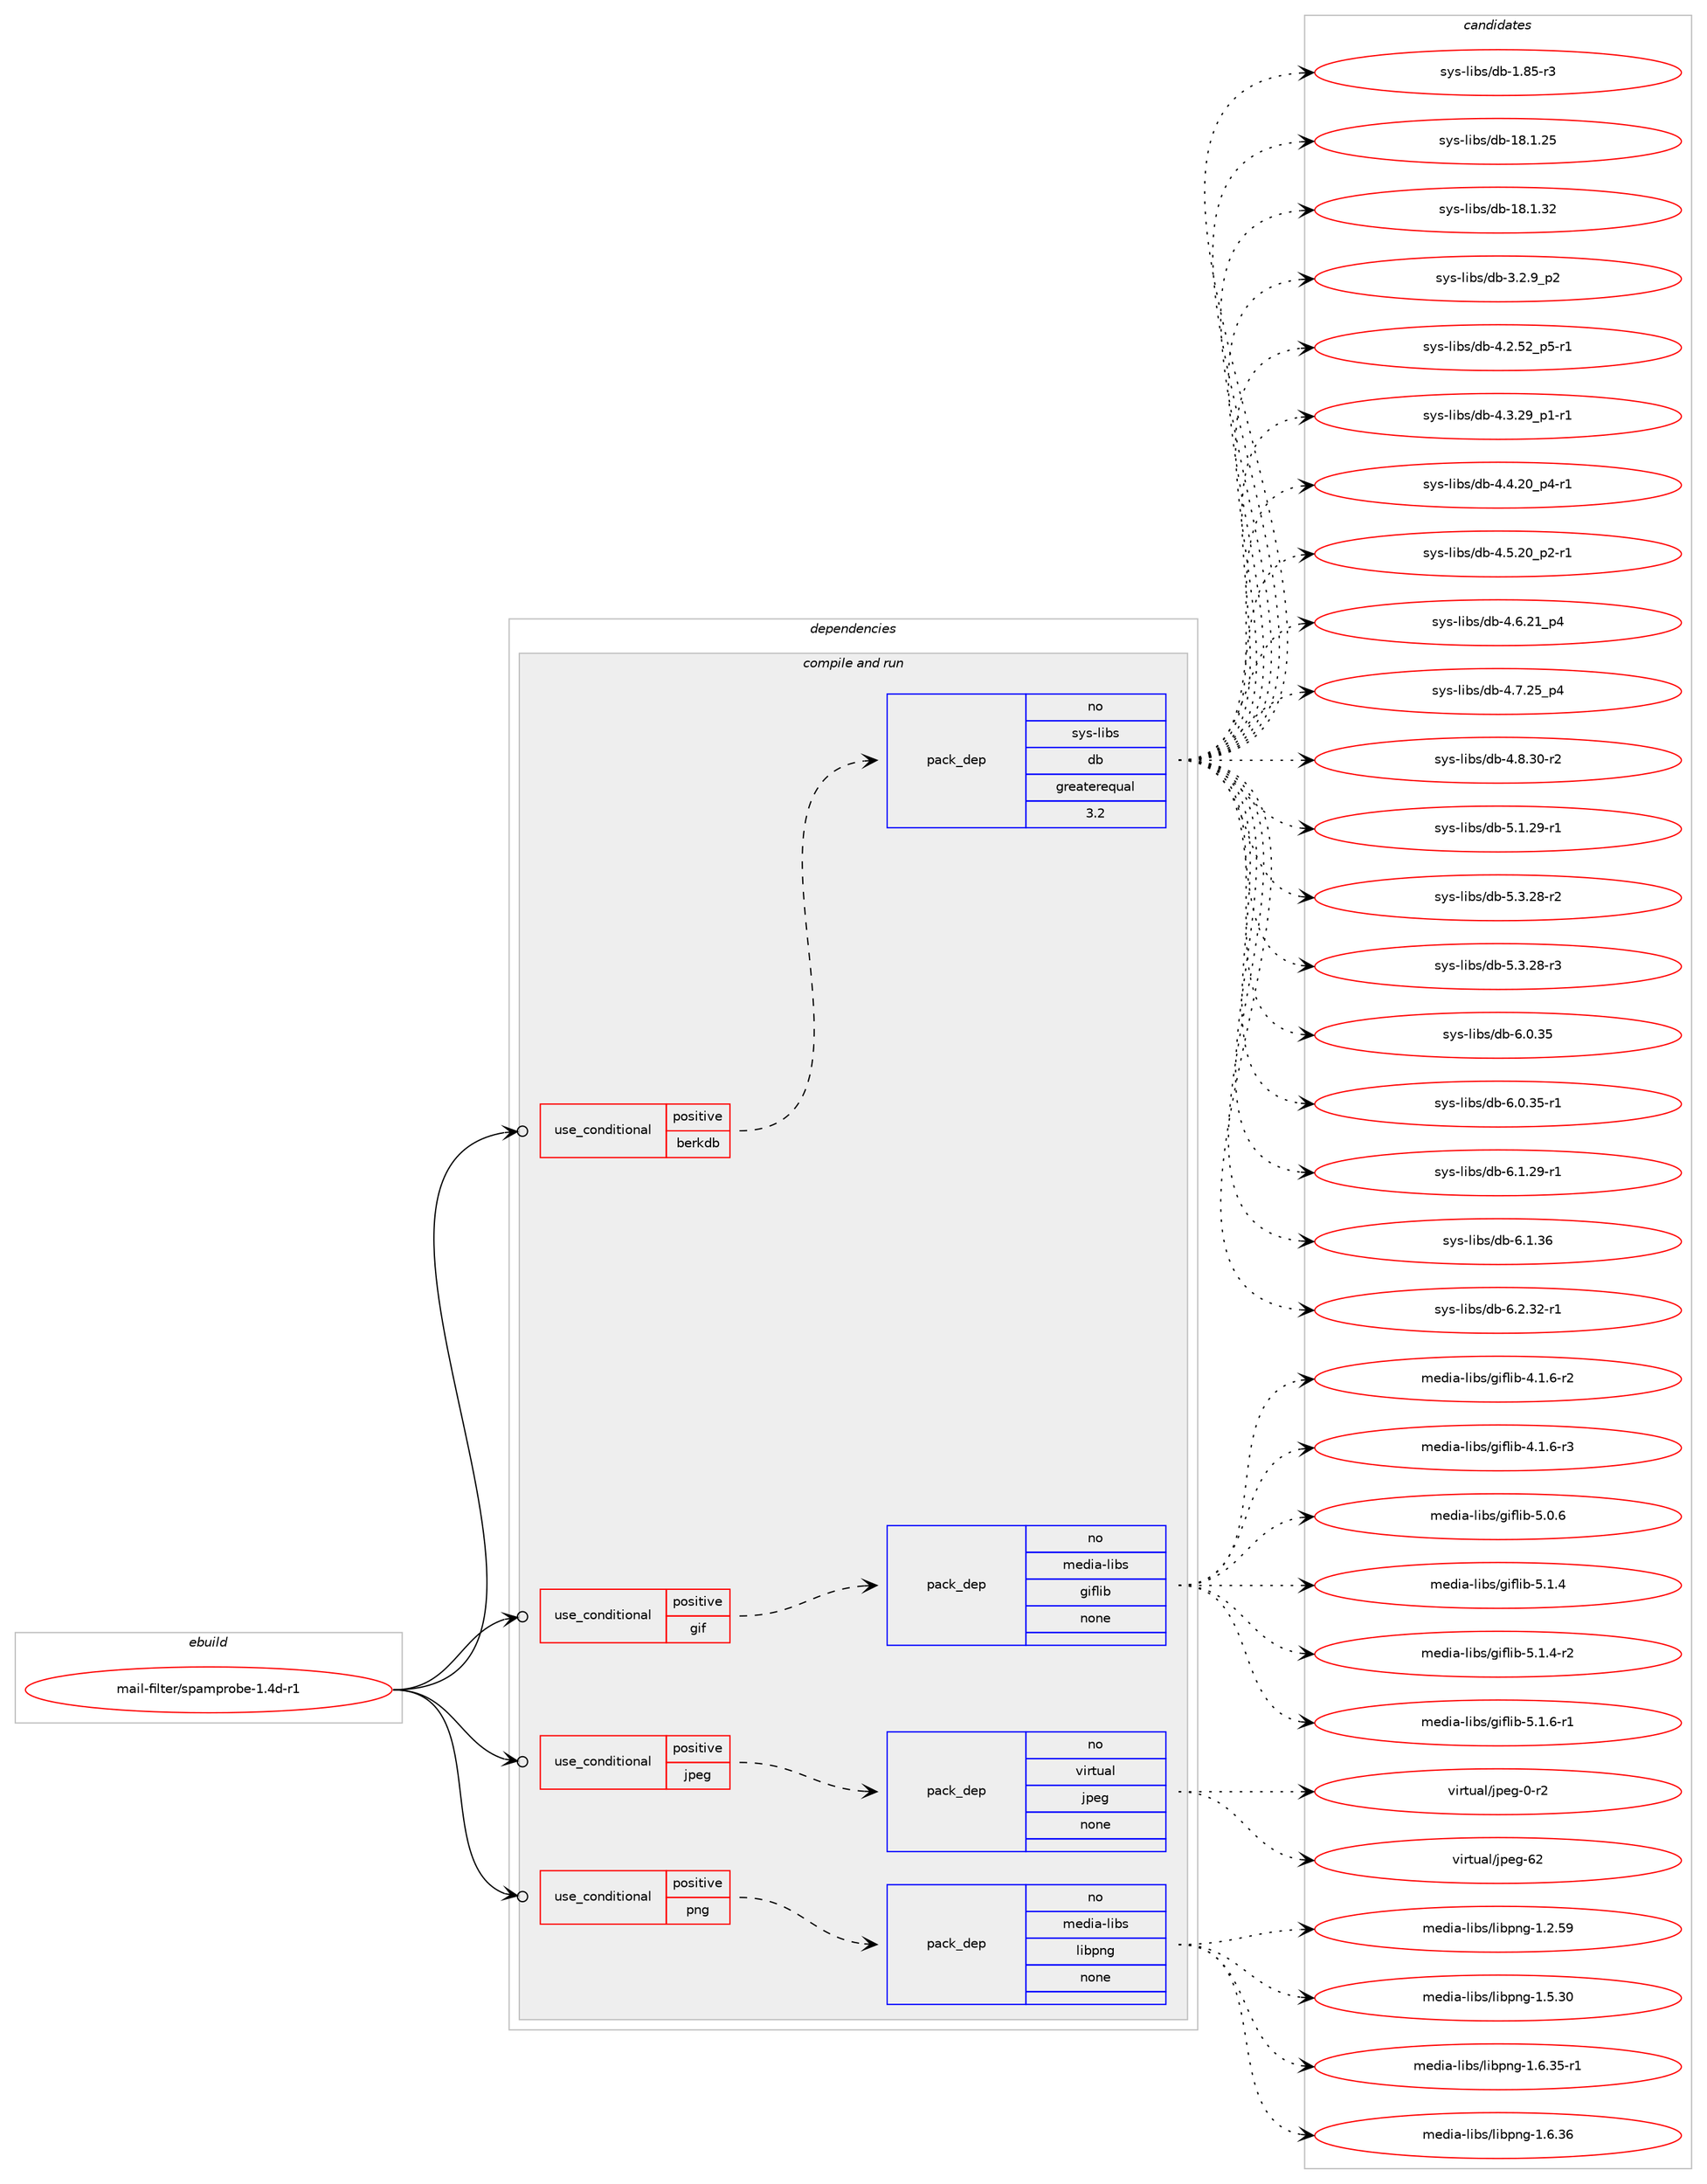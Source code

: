 digraph prolog {

# *************
# Graph options
# *************

newrank=true;
concentrate=true;
compound=true;
graph [rankdir=LR,fontname=Helvetica,fontsize=10,ranksep=1.5];#, ranksep=2.5, nodesep=0.2];
edge  [arrowhead=vee];
node  [fontname=Helvetica,fontsize=10];

# **********
# The ebuild
# **********

subgraph cluster_leftcol {
color=gray;
rank=same;
label=<<i>ebuild</i>>;
id [label="mail-filter/spamprobe-1.4d-r1", color=red, width=4, href="../mail-filter/spamprobe-1.4d-r1.svg"];
}

# ****************
# The dependencies
# ****************

subgraph cluster_midcol {
color=gray;
label=<<i>dependencies</i>>;
subgraph cluster_compile {
fillcolor="#eeeeee";
style=filled;
label=<<i>compile</i>>;
}
subgraph cluster_compileandrun {
fillcolor="#eeeeee";
style=filled;
label=<<i>compile and run</i>>;
subgraph cond431137 {
dependency1596445 [label=<<TABLE BORDER="0" CELLBORDER="1" CELLSPACING="0" CELLPADDING="4"><TR><TD ROWSPAN="3" CELLPADDING="10">use_conditional</TD></TR><TR><TD>positive</TD></TR><TR><TD>berkdb</TD></TR></TABLE>>, shape=none, color=red];
subgraph pack1140180 {
dependency1596446 [label=<<TABLE BORDER="0" CELLBORDER="1" CELLSPACING="0" CELLPADDING="4" WIDTH="220"><TR><TD ROWSPAN="6" CELLPADDING="30">pack_dep</TD></TR><TR><TD WIDTH="110">no</TD></TR><TR><TD>sys-libs</TD></TR><TR><TD>db</TD></TR><TR><TD>greaterequal</TD></TR><TR><TD>3.2</TD></TR></TABLE>>, shape=none, color=blue];
}
dependency1596445:e -> dependency1596446:w [weight=20,style="dashed",arrowhead="vee"];
}
id:e -> dependency1596445:w [weight=20,style="solid",arrowhead="odotvee"];
subgraph cond431138 {
dependency1596447 [label=<<TABLE BORDER="0" CELLBORDER="1" CELLSPACING="0" CELLPADDING="4"><TR><TD ROWSPAN="3" CELLPADDING="10">use_conditional</TD></TR><TR><TD>positive</TD></TR><TR><TD>gif</TD></TR></TABLE>>, shape=none, color=red];
subgraph pack1140181 {
dependency1596448 [label=<<TABLE BORDER="0" CELLBORDER="1" CELLSPACING="0" CELLPADDING="4" WIDTH="220"><TR><TD ROWSPAN="6" CELLPADDING="30">pack_dep</TD></TR><TR><TD WIDTH="110">no</TD></TR><TR><TD>media-libs</TD></TR><TR><TD>giflib</TD></TR><TR><TD>none</TD></TR><TR><TD></TD></TR></TABLE>>, shape=none, color=blue];
}
dependency1596447:e -> dependency1596448:w [weight=20,style="dashed",arrowhead="vee"];
}
id:e -> dependency1596447:w [weight=20,style="solid",arrowhead="odotvee"];
subgraph cond431139 {
dependency1596449 [label=<<TABLE BORDER="0" CELLBORDER="1" CELLSPACING="0" CELLPADDING="4"><TR><TD ROWSPAN="3" CELLPADDING="10">use_conditional</TD></TR><TR><TD>positive</TD></TR><TR><TD>jpeg</TD></TR></TABLE>>, shape=none, color=red];
subgraph pack1140182 {
dependency1596450 [label=<<TABLE BORDER="0" CELLBORDER="1" CELLSPACING="0" CELLPADDING="4" WIDTH="220"><TR><TD ROWSPAN="6" CELLPADDING="30">pack_dep</TD></TR><TR><TD WIDTH="110">no</TD></TR><TR><TD>virtual</TD></TR><TR><TD>jpeg</TD></TR><TR><TD>none</TD></TR><TR><TD></TD></TR></TABLE>>, shape=none, color=blue];
}
dependency1596449:e -> dependency1596450:w [weight=20,style="dashed",arrowhead="vee"];
}
id:e -> dependency1596449:w [weight=20,style="solid",arrowhead="odotvee"];
subgraph cond431140 {
dependency1596451 [label=<<TABLE BORDER="0" CELLBORDER="1" CELLSPACING="0" CELLPADDING="4"><TR><TD ROWSPAN="3" CELLPADDING="10">use_conditional</TD></TR><TR><TD>positive</TD></TR><TR><TD>png</TD></TR></TABLE>>, shape=none, color=red];
subgraph pack1140183 {
dependency1596452 [label=<<TABLE BORDER="0" CELLBORDER="1" CELLSPACING="0" CELLPADDING="4" WIDTH="220"><TR><TD ROWSPAN="6" CELLPADDING="30">pack_dep</TD></TR><TR><TD WIDTH="110">no</TD></TR><TR><TD>media-libs</TD></TR><TR><TD>libpng</TD></TR><TR><TD>none</TD></TR><TR><TD></TD></TR></TABLE>>, shape=none, color=blue];
}
dependency1596451:e -> dependency1596452:w [weight=20,style="dashed",arrowhead="vee"];
}
id:e -> dependency1596451:w [weight=20,style="solid",arrowhead="odotvee"];
}
subgraph cluster_run {
fillcolor="#eeeeee";
style=filled;
label=<<i>run</i>>;
}
}

# **************
# The candidates
# **************

subgraph cluster_choices {
rank=same;
color=gray;
label=<<i>candidates</i>>;

subgraph choice1140180 {
color=black;
nodesep=1;
choice1151211154510810598115471009845494656534511451 [label="sys-libs/db-1.85-r3", color=red, width=4,href="../sys-libs/db-1.85-r3.svg"];
choice115121115451081059811547100984549564649465053 [label="sys-libs/db-18.1.25", color=red, width=4,href="../sys-libs/db-18.1.25.svg"];
choice115121115451081059811547100984549564649465150 [label="sys-libs/db-18.1.32", color=red, width=4,href="../sys-libs/db-18.1.32.svg"];
choice115121115451081059811547100984551465046579511250 [label="sys-libs/db-3.2.9_p2", color=red, width=4,href="../sys-libs/db-3.2.9_p2.svg"];
choice115121115451081059811547100984552465046535095112534511449 [label="sys-libs/db-4.2.52_p5-r1", color=red, width=4,href="../sys-libs/db-4.2.52_p5-r1.svg"];
choice115121115451081059811547100984552465146505795112494511449 [label="sys-libs/db-4.3.29_p1-r1", color=red, width=4,href="../sys-libs/db-4.3.29_p1-r1.svg"];
choice115121115451081059811547100984552465246504895112524511449 [label="sys-libs/db-4.4.20_p4-r1", color=red, width=4,href="../sys-libs/db-4.4.20_p4-r1.svg"];
choice115121115451081059811547100984552465346504895112504511449 [label="sys-libs/db-4.5.20_p2-r1", color=red, width=4,href="../sys-libs/db-4.5.20_p2-r1.svg"];
choice11512111545108105981154710098455246544650499511252 [label="sys-libs/db-4.6.21_p4", color=red, width=4,href="../sys-libs/db-4.6.21_p4.svg"];
choice11512111545108105981154710098455246554650539511252 [label="sys-libs/db-4.7.25_p4", color=red, width=4,href="../sys-libs/db-4.7.25_p4.svg"];
choice11512111545108105981154710098455246564651484511450 [label="sys-libs/db-4.8.30-r2", color=red, width=4,href="../sys-libs/db-4.8.30-r2.svg"];
choice11512111545108105981154710098455346494650574511449 [label="sys-libs/db-5.1.29-r1", color=red, width=4,href="../sys-libs/db-5.1.29-r1.svg"];
choice11512111545108105981154710098455346514650564511450 [label="sys-libs/db-5.3.28-r2", color=red, width=4,href="../sys-libs/db-5.3.28-r2.svg"];
choice11512111545108105981154710098455346514650564511451 [label="sys-libs/db-5.3.28-r3", color=red, width=4,href="../sys-libs/db-5.3.28-r3.svg"];
choice1151211154510810598115471009845544648465153 [label="sys-libs/db-6.0.35", color=red, width=4,href="../sys-libs/db-6.0.35.svg"];
choice11512111545108105981154710098455446484651534511449 [label="sys-libs/db-6.0.35-r1", color=red, width=4,href="../sys-libs/db-6.0.35-r1.svg"];
choice11512111545108105981154710098455446494650574511449 [label="sys-libs/db-6.1.29-r1", color=red, width=4,href="../sys-libs/db-6.1.29-r1.svg"];
choice1151211154510810598115471009845544649465154 [label="sys-libs/db-6.1.36", color=red, width=4,href="../sys-libs/db-6.1.36.svg"];
choice11512111545108105981154710098455446504651504511449 [label="sys-libs/db-6.2.32-r1", color=red, width=4,href="../sys-libs/db-6.2.32-r1.svg"];
dependency1596446:e -> choice1151211154510810598115471009845494656534511451:w [style=dotted,weight="100"];
dependency1596446:e -> choice115121115451081059811547100984549564649465053:w [style=dotted,weight="100"];
dependency1596446:e -> choice115121115451081059811547100984549564649465150:w [style=dotted,weight="100"];
dependency1596446:e -> choice115121115451081059811547100984551465046579511250:w [style=dotted,weight="100"];
dependency1596446:e -> choice115121115451081059811547100984552465046535095112534511449:w [style=dotted,weight="100"];
dependency1596446:e -> choice115121115451081059811547100984552465146505795112494511449:w [style=dotted,weight="100"];
dependency1596446:e -> choice115121115451081059811547100984552465246504895112524511449:w [style=dotted,weight="100"];
dependency1596446:e -> choice115121115451081059811547100984552465346504895112504511449:w [style=dotted,weight="100"];
dependency1596446:e -> choice11512111545108105981154710098455246544650499511252:w [style=dotted,weight="100"];
dependency1596446:e -> choice11512111545108105981154710098455246554650539511252:w [style=dotted,weight="100"];
dependency1596446:e -> choice11512111545108105981154710098455246564651484511450:w [style=dotted,weight="100"];
dependency1596446:e -> choice11512111545108105981154710098455346494650574511449:w [style=dotted,weight="100"];
dependency1596446:e -> choice11512111545108105981154710098455346514650564511450:w [style=dotted,weight="100"];
dependency1596446:e -> choice11512111545108105981154710098455346514650564511451:w [style=dotted,weight="100"];
dependency1596446:e -> choice1151211154510810598115471009845544648465153:w [style=dotted,weight="100"];
dependency1596446:e -> choice11512111545108105981154710098455446484651534511449:w [style=dotted,weight="100"];
dependency1596446:e -> choice11512111545108105981154710098455446494650574511449:w [style=dotted,weight="100"];
dependency1596446:e -> choice1151211154510810598115471009845544649465154:w [style=dotted,weight="100"];
dependency1596446:e -> choice11512111545108105981154710098455446504651504511449:w [style=dotted,weight="100"];
}
subgraph choice1140181 {
color=black;
nodesep=1;
choice10910110010597451081059811547103105102108105984552464946544511450 [label="media-libs/giflib-4.1.6-r2", color=red, width=4,href="../media-libs/giflib-4.1.6-r2.svg"];
choice10910110010597451081059811547103105102108105984552464946544511451 [label="media-libs/giflib-4.1.6-r3", color=red, width=4,href="../media-libs/giflib-4.1.6-r3.svg"];
choice1091011001059745108105981154710310510210810598455346484654 [label="media-libs/giflib-5.0.6", color=red, width=4,href="../media-libs/giflib-5.0.6.svg"];
choice1091011001059745108105981154710310510210810598455346494652 [label="media-libs/giflib-5.1.4", color=red, width=4,href="../media-libs/giflib-5.1.4.svg"];
choice10910110010597451081059811547103105102108105984553464946524511450 [label="media-libs/giflib-5.1.4-r2", color=red, width=4,href="../media-libs/giflib-5.1.4-r2.svg"];
choice10910110010597451081059811547103105102108105984553464946544511449 [label="media-libs/giflib-5.1.6-r1", color=red, width=4,href="../media-libs/giflib-5.1.6-r1.svg"];
dependency1596448:e -> choice10910110010597451081059811547103105102108105984552464946544511450:w [style=dotted,weight="100"];
dependency1596448:e -> choice10910110010597451081059811547103105102108105984552464946544511451:w [style=dotted,weight="100"];
dependency1596448:e -> choice1091011001059745108105981154710310510210810598455346484654:w [style=dotted,weight="100"];
dependency1596448:e -> choice1091011001059745108105981154710310510210810598455346494652:w [style=dotted,weight="100"];
dependency1596448:e -> choice10910110010597451081059811547103105102108105984553464946524511450:w [style=dotted,weight="100"];
dependency1596448:e -> choice10910110010597451081059811547103105102108105984553464946544511449:w [style=dotted,weight="100"];
}
subgraph choice1140182 {
color=black;
nodesep=1;
choice118105114116117971084710611210110345484511450 [label="virtual/jpeg-0-r2", color=red, width=4,href="../virtual/jpeg-0-r2.svg"];
choice1181051141161179710847106112101103455450 [label="virtual/jpeg-62", color=red, width=4,href="../virtual/jpeg-62.svg"];
dependency1596450:e -> choice118105114116117971084710611210110345484511450:w [style=dotted,weight="100"];
dependency1596450:e -> choice1181051141161179710847106112101103455450:w [style=dotted,weight="100"];
}
subgraph choice1140183 {
color=black;
nodesep=1;
choice109101100105974510810598115471081059811211010345494650465357 [label="media-libs/libpng-1.2.59", color=red, width=4,href="../media-libs/libpng-1.2.59.svg"];
choice109101100105974510810598115471081059811211010345494653465148 [label="media-libs/libpng-1.5.30", color=red, width=4,href="../media-libs/libpng-1.5.30.svg"];
choice1091011001059745108105981154710810598112110103454946544651534511449 [label="media-libs/libpng-1.6.35-r1", color=red, width=4,href="../media-libs/libpng-1.6.35-r1.svg"];
choice109101100105974510810598115471081059811211010345494654465154 [label="media-libs/libpng-1.6.36", color=red, width=4,href="../media-libs/libpng-1.6.36.svg"];
dependency1596452:e -> choice109101100105974510810598115471081059811211010345494650465357:w [style=dotted,weight="100"];
dependency1596452:e -> choice109101100105974510810598115471081059811211010345494653465148:w [style=dotted,weight="100"];
dependency1596452:e -> choice1091011001059745108105981154710810598112110103454946544651534511449:w [style=dotted,weight="100"];
dependency1596452:e -> choice109101100105974510810598115471081059811211010345494654465154:w [style=dotted,weight="100"];
}
}

}
